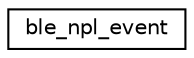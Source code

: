 digraph "Graphical Class Hierarchy"
{
 // LATEX_PDF_SIZE
  edge [fontname="Helvetica",fontsize="10",labelfontname="Helvetica",labelfontsize="10"];
  node [fontname="Helvetica",fontsize="10",shape=record];
  rankdir="LR";
  Node0 [label="ble_npl_event",height=0.2,width=0.4,color="black", fillcolor="white", style="filled",URL="$structble__npl__event.html",tooltip="ble_npl event wrapper"];
}
